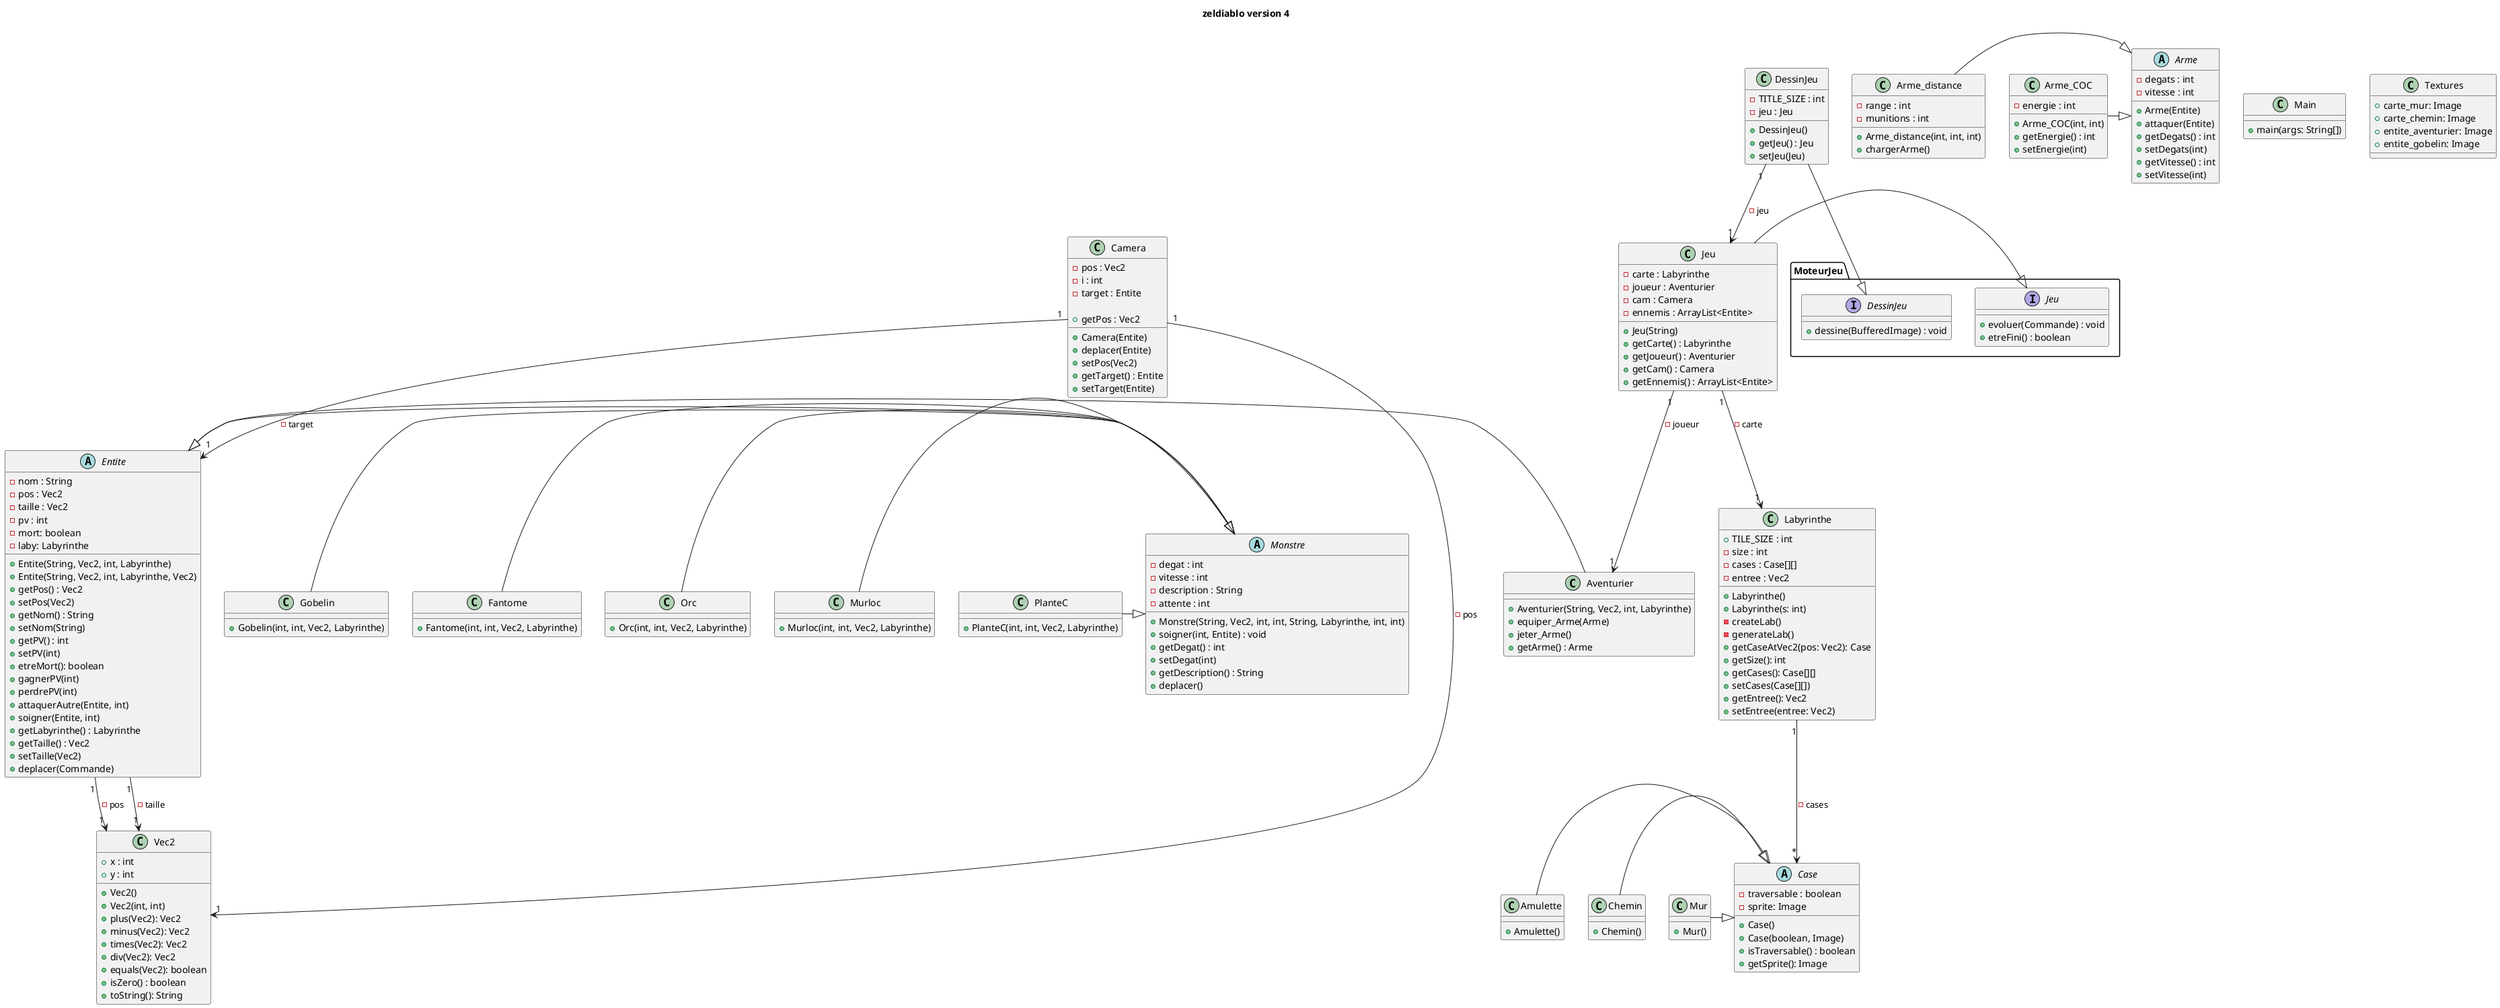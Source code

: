 @startuml
title zeldiablo version 4

class Jeu{
    - carte : Labyrinthe
    - joueur : Aventurier
    - cam : Camera
    - ennemis : ArrayList<Entite>

    + Jeu(String)
    + getCarte() : Labyrinthe
    + getJoueur() : Aventurier
    + getCam() : Camera
    + getEnnemis() : ArrayList<Entite>
}

abstract class Case{
    - traversable : boolean
    - sprite: Image

    + Case()
    + Case(boolean, Image)
    + isTraversable() : boolean
    + getSprite(): Image
}

class Chemin{
    + Chemin()
}

class Mur{
    + Mur()
}

class Amulette{
    + Amulette()
}

class Labyrinthe {
    + TILE_SIZE : int
    - size : int
    - cases : Case[][]
    - entree : Vec2

    + Labyrinthe()
    + Labyrinthe(s: int)
    - createLab()
    - generateLab()
    + getCaseAtVec2(pos: Vec2): Case
    + getSize(): int
    + getCases(): Case[][]
    + setCases(Case[][])
    + getEntree(): Vec2
    + setEntree(entree: Vec2)
}

class Vec2 {
    + x : int
    + y : int

    + Vec2()
    + Vec2(int, int)
    + plus(Vec2): Vec2
    + minus(Vec2): Vec2
    + times(Vec2): Vec2
    + div(Vec2): Vec2
    + equals(Vec2): boolean
    + isZero() : boolean
    + toString(): String
}

abstract class Entite{
    - nom : String
    - pos : Vec2
    - taille : Vec2
    - pv : int
    - mort: boolean
    - laby: Labyrinthe

    + Entite(String, Vec2, int, Labyrinthe)
    + Entite(String, Vec2, int, Labyrinthe, Vec2)
    + getPos() : Vec2
    + setPos(Vec2)
    + getNom() : String
    + setNom(String)
    + getPV() : int
    + setPV(int)
    + etreMort(): boolean
    + gagnerPV(int) 
    + perdrePV(int)
    + attaquerAutre(Entite, int)
    + soigner(Entite, int)
    + getLabyrinthe() : Labyrinthe
    + getTaille() : Vec2
    + setTaille(Vec2)
    + deplacer(Commande)
}

abstract Monstre{
    - degat : int
    - vitesse : int
    - description : String
    - attente : int

    + Monstre(String, Vec2, int, int, String, Labyrinthe, int, int)
    + soigner(int, Entite) : void
    + getDegat() : int
    + setDegat(int)
    + getDescription() : String
    + deplacer()
}

class Gobelin{
    + Gobelin(int, int, Vec2, Labyrinthe)
}

class Fantome{
    + Fantome(int, int, Vec2, Labyrinthe)
}

class Orc{
    + Orc(int, int, Vec2, Labyrinthe)
}

class Murloc{
    + Murloc(int, int, Vec2, Labyrinthe)
}

class PlanteC{
    + PlanteC(int, int, Vec2, Labyrinthe)
}

class Aventurier{
    + Aventurier(String, Vec2, int, Labyrinthe)
    + equiper_Arme(Arme)
    + jeter_Arme()
    + getArme() : Arme
}

class DessinJeu{
    - TITLE_SIZE : int
    - jeu : Jeu

    + DessinJeu()
    + getJeu() : Jeu
    + setJeu(Jeu)
}

class Main{
    + main(args: String[])
}

interface MoteurJeu.DessinJeu{
    + dessine(BufferedImage) : void
}

interface MoteurJeu.Jeu{
    + evoluer(Commande) : void
    + etreFini() : boolean
}


class Camera {
    - pos : Vec2
    - i : int
    - target : Entite

    + Camera(Entite)
    + deplacer(Entite)
    + getPos : Vec2
    + setPos(Vec2)
    + getTarget() : Entite
    + setTarget(Entite)
}

class Textures {
    + carte_mur: Image
    + carte_chemin: Image
    + entite_aventurier: Image
    + entite_gobelin: Image
}

abstract class Arme{
    - degats : int
    - vitesse : int

    + Arme(Entite)
    + attaquer(Entite)
    + getDegats() : int
    + setDegats(int)
    + getVitesse() : int
    + setVitesse(int)
}

class Arme_distance{
    - range : int
    - munitions : int

    + Arme_distance(int, int, int)
    + chargerArme()
}

class Arme_COC {
    - energie : int

    + Arme_COC(int, int)
    + getEnergie() : int
    + setEnergie(int)
}


Labyrinthe "1" --> "*" Case : - cases
Chemin -|> Case
Mur -|> Case
Amulette -|> Case
Jeu -|> MoteurJeu.Jeu
DessinJeu -|> MoteurJeu.DessinJeu
Aventurier -|> Entite
Monstre -|> Entite
Gobelin -|> Monstre
Fantome -|> Monstre
Orc -|> Monstre
Murloc -|> Monstre
PlanteC -|> Monstre
Arme_distance -|> Arme
Arme_COC -|> Arme
Jeu "1" --> "1" Labyrinthe : - carte
Jeu "1" --> "1" Aventurier : - joueur
DessinJeu "1" --> "1" Jeu : - jeu
Camera "1" --> "1" Entite : - target
Camera "1" --> "1" Vec2 : - pos
Entite "1" --> "1" Vec2 : - pos
Entite "1" --> "1" Vec2 : - taille
@enduml